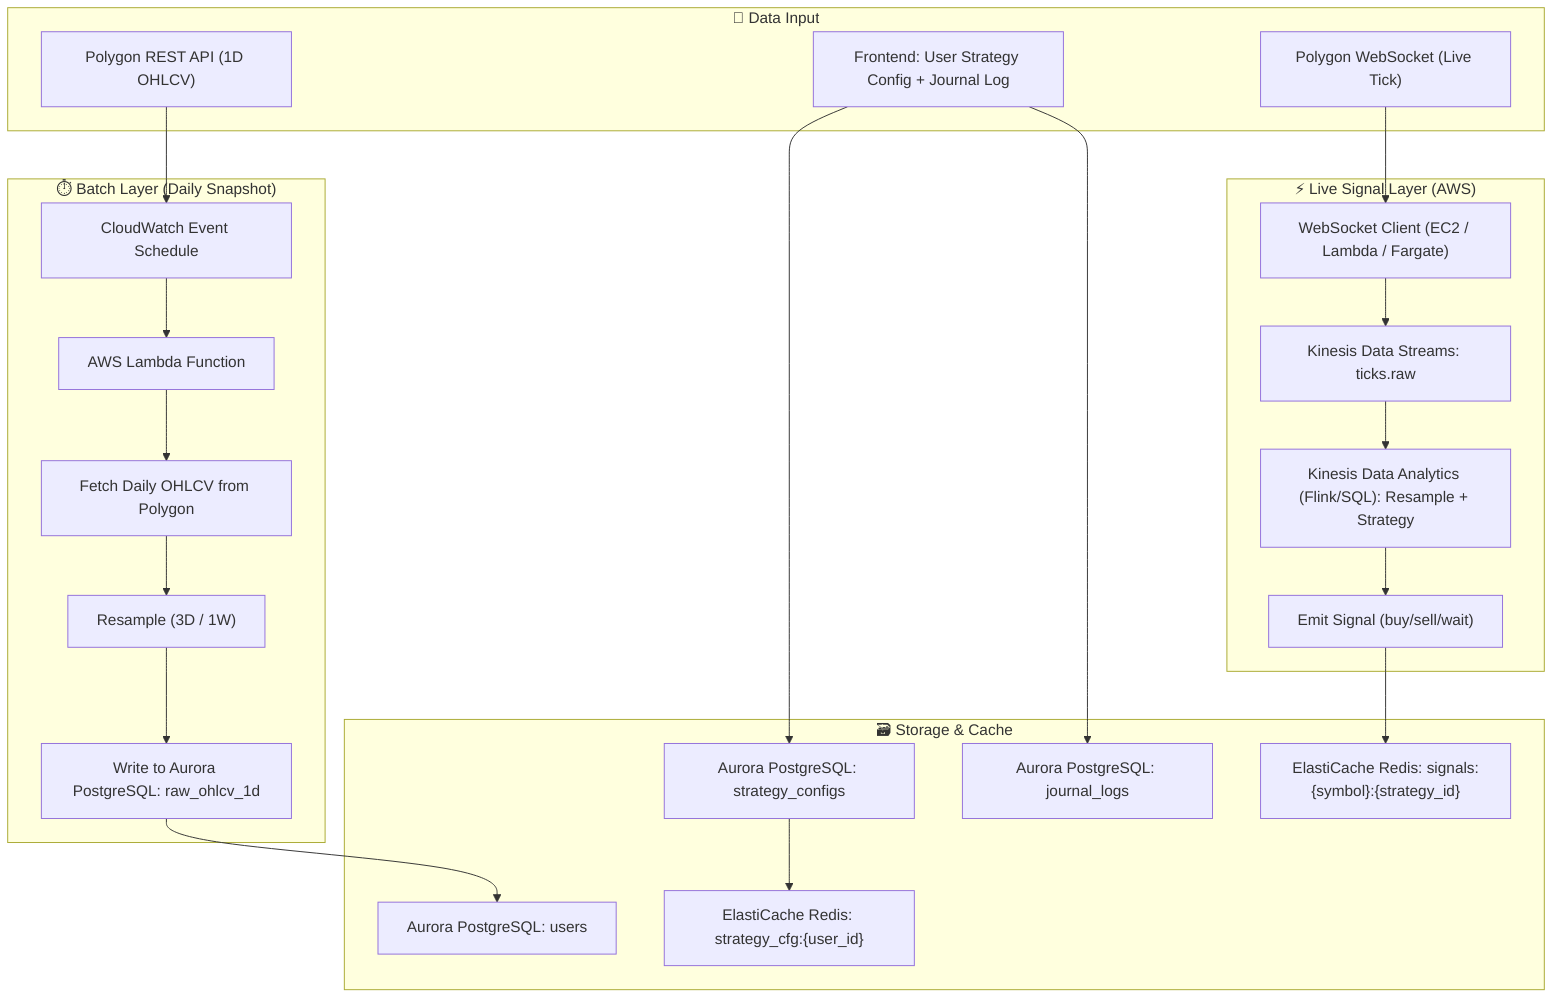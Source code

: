 ---
config:
  theme: default
---
flowchart TD
  subgraph Source["📡 Data Input"]
    A1["Polygon REST API (1D OHLCV)"]
    A2["Polygon WebSocket (Live Tick)"]
    A3["Frontend: User Strategy Config + Journal Log"]
  end

  subgraph Batch["⏱️ Batch Layer (Daily Snapshot)"]
    B1["CloudWatch Event Schedule"]
    B2["AWS Lambda Function"]
    B3["Fetch Daily OHLCV from Polygon"]
    B4["Resample (3D / 1W)"]
    B5["Write to Aurora PostgreSQL: raw_ohlcv_1d"]
  end

  subgraph Speed["⚡ Live Signal Layer (AWS)"]
    C1["WebSocket Client (EC2 / Lambda / Fargate)"]
    C2["Kinesis Data Streams: ticks.raw"]
    C3["Kinesis Data Analytics (Flink/SQL): Resample + Strategy"]
    C4["Emit Signal (buy/sell/wait)"]
  end

  subgraph Storage["🗃️ Storage & Cache"]
    D1["Aurora PostgreSQL: users"]
    D2["Aurora PostgreSQL: strategy_configs"]
    D3["Aurora PostgreSQL: journal_logs"]
    D5["ElastiCache Redis: signals:{symbol}:{strategy_id}"]
    D6["ElastiCache Redis: strategy_cfg:{user_id}"]
  end

  %% Connections
  A1 --> B1
  B1 --> B2 --> B3 --> B4 --> B5
  B5 --> D1

  A2 --> C1 --> C2 --> C3 --> C4 --> D5

  A3 --> D2
  A3 --> D3
  D2 --> D6